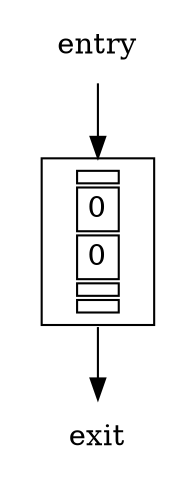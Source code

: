 digraph graphviz {
node [shape = none];
edge [tailport = s];
entry
subgraph cluster {
color="/x11/white" n0 [label=<<table border="0"><tr><td border="1" colspan="3"></td></tr><tr><td border="1" colspan="3">0</td></tr><tr><td border="1" colspan="3">0</td></tr><tr><td border="1" colspan="3"></td></tr><tr><td border="1" colspan="3"></td></tr></table>>,fillcolor="/x11/white",shape=box]
}
entry -> n0

n0->exit
}
